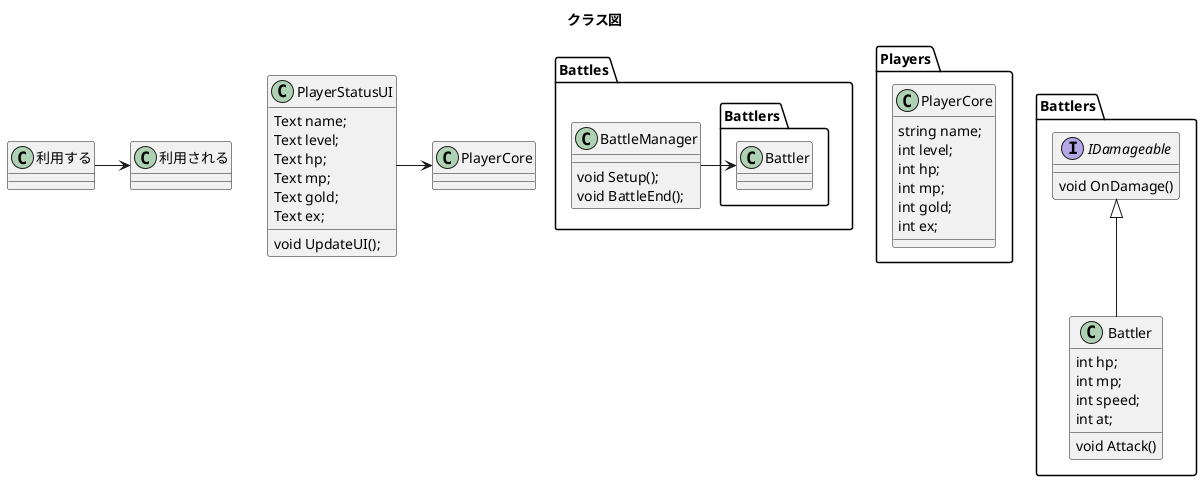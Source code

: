 @startuml
title クラス図

利用する -> 利用される

PlayerStatusUI -> PlayerCore

class PlayerStatusUI
{    
    Text name;
    Text level;
    Text hp;
    Text mp;
    Text gold;
    Text ex;
    void UpdateUI();
}

namespace Players{
    class PlayerCore
    {
        string name;
        int level;
        int hp;
        int mp;
        int gold;
        int ex;
    }
    
}


namespace Battles {

    class BattleManager
    {
        void Setup();
        void BattleEnd();
    }

    BattleManager ->Battlers.Battler
}
namespace Battlers {

    class Battler
    {
        int hp;
        int mp;
        int speed;
        int at;
        
        void Attack()
    }
    interface IDamageable
    {
        void OnDamage()
    }

    IDamageable <|-- Battler
}


@enduml
